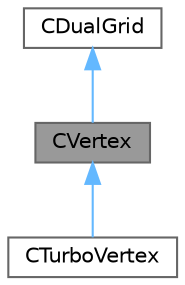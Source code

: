 digraph "CVertex"
{
 // LATEX_PDF_SIZE
  bgcolor="transparent";
  edge [fontname=Helvetica,fontsize=10,labelfontname=Helvetica,labelfontsize=10];
  node [fontname=Helvetica,fontsize=10,shape=box,height=0.2,width=0.4];
  Node1 [id="Node000001",label="CVertex",height=0.2,width=0.4,color="gray40", fillcolor="grey60", style="filled", fontcolor="black",tooltip="Class for vertex definition (equivalent to edges, but for the boundaries)."];
  Node2 -> Node1 [id="edge1_Node000001_Node000002",dir="back",color="steelblue1",style="solid",tooltip=" "];
  Node2 [id="Node000002",label="CDualGrid",height=0.2,width=0.4,color="gray40", fillcolor="white", style="filled",URL="$classCDualGrid.html",tooltip="Class for controlling the dual volume definition. The dual volume is compose by three main elements: ..."];
  Node1 -> Node3 [id="edge2_Node000001_Node000003",dir="back",color="steelblue1",style="solid",tooltip=" "];
  Node3 [id="Node000003",label="CTurboVertex",height=0.2,width=0.4,color="gray40", fillcolor="white", style="filled",URL="$classCTurboVertex.html",tooltip="Class for vertex definition for turbomachinery (equivalent to edges, but for the boundaries)."];
}
